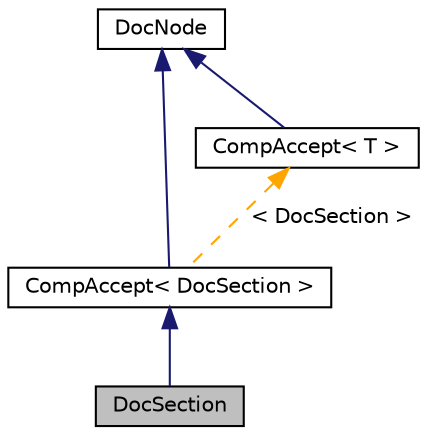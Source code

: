digraph "DocSection"
{
 // INTERACTIVE_SVG=YES
 // LATEX_PDF_SIZE
  edge [fontname="Helvetica",fontsize="10",labelfontname="Helvetica",labelfontsize="10"];
  node [fontname="Helvetica",fontsize="10",shape=record];
  Node1 [label="DocSection",height=0.2,width=0.4,color="black", fillcolor="grey75", style="filled", fontcolor="black",tooltip="Node representing a normal section"];
  Node2 -> Node1 [dir="back",color="midnightblue",fontsize="10",style="solid",fontname="Helvetica"];
  Node2 [label="CompAccept\< DocSection \>",height=0.2,width=0.4,color="black", fillcolor="white", style="filled",URL="$d7/da3/class_comp_accept.html",tooltip=" "];
  Node3 -> Node2 [dir="back",color="midnightblue",fontsize="10",style="solid",fontname="Helvetica"];
  Node3 [label="DocNode",height=0.2,width=0.4,color="black", fillcolor="white", style="filled",URL="$d9/d0e/class_doc_node.html",tooltip="Abstract node interface with type information."];
  Node4 -> Node2 [dir="back",color="orange",fontsize="10",style="dashed",label=" \< DocSection \>" ,fontname="Helvetica"];
  Node4 [label="CompAccept\< T \>",height=0.2,width=0.4,color="black", fillcolor="white", style="filled",URL="$d7/da3/class_comp_accept.html",tooltip="Default accept implementation for compound nodes in the abstract syntax tree."];
  Node3 -> Node4 [dir="back",color="midnightblue",fontsize="10",style="solid",fontname="Helvetica"];
}
